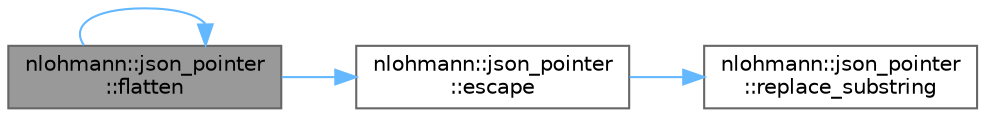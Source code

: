 digraph "nlohmann::json_pointer::flatten"
{
 // LATEX_PDF_SIZE
  bgcolor="transparent";
  edge [fontname=Helvetica,fontsize=10,labelfontname=Helvetica,labelfontsize=10];
  node [fontname=Helvetica,fontsize=10,shape=box,height=0.2,width=0.4];
  rankdir="LR";
  Node1 [label="nlohmann::json_pointer\l::flatten",height=0.2,width=0.4,color="gray40", fillcolor="grey60", style="filled", fontcolor="black",tooltip=" "];
  Node1 -> Node2 [color="steelblue1",style="solid"];
  Node2 [label="nlohmann::json_pointer\l::escape",height=0.2,width=0.4,color="grey40", fillcolor="white", style="filled",URL="$a01663.html#a8abf3577f9a0087f29a233893cdc73ad",tooltip="escape \"~\" to \"~0\" and \"/\" to \"~1\""];
  Node2 -> Node3 [color="steelblue1",style="solid"];
  Node3 [label="nlohmann::json_pointer\l::replace_substring",height=0.2,width=0.4,color="grey40", fillcolor="white", style="filled",URL="$a01663.html#aa7649d30da9fc10b0e20704a27aea2a9",tooltip="replace all occurrences of a substring by another string"];
  Node1 -> Node1 [color="steelblue1",style="solid"];
}
